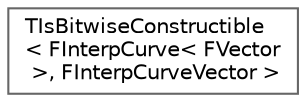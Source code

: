 digraph "Graphical Class Hierarchy"
{
 // INTERACTIVE_SVG=YES
 // LATEX_PDF_SIZE
  bgcolor="transparent";
  edge [fontname=Helvetica,fontsize=10,labelfontname=Helvetica,labelfontsize=10];
  node [fontname=Helvetica,fontsize=10,shape=box,height=0.2,width=0.4];
  rankdir="LR";
  Node0 [id="Node000000",label="TIsBitwiseConstructible\l\< FInterpCurve\< FVector\l \>, FInterpCurveVector \>",height=0.2,width=0.4,color="grey40", fillcolor="white", style="filled",URL="$d3/dbc/structTIsBitwiseConstructible_3_01FInterpCurve_3_01FVector_01_4_00_01FInterpCurveVector_01_4.html",tooltip=" "];
}
